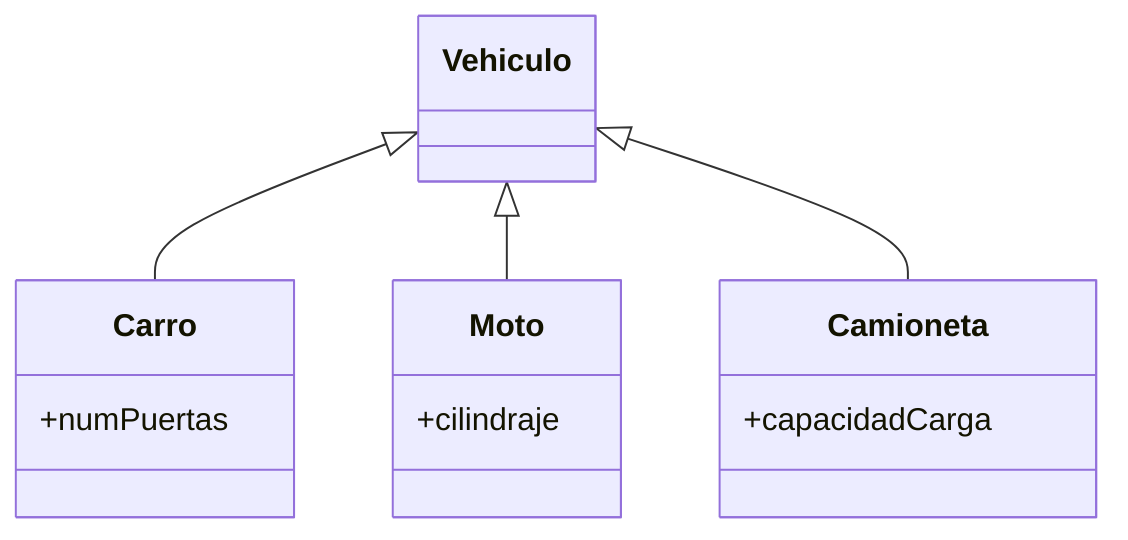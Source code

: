 classDiagram
    Vehiculo <|-- Carro
    Vehiculo <|-- Moto
    Vehiculo <|-- Camioneta

    class Carro{
      +numPuertas
    }
    class Moto{
      +cilindraje
    }
    class Camioneta{
      +capacidadCarga
    }